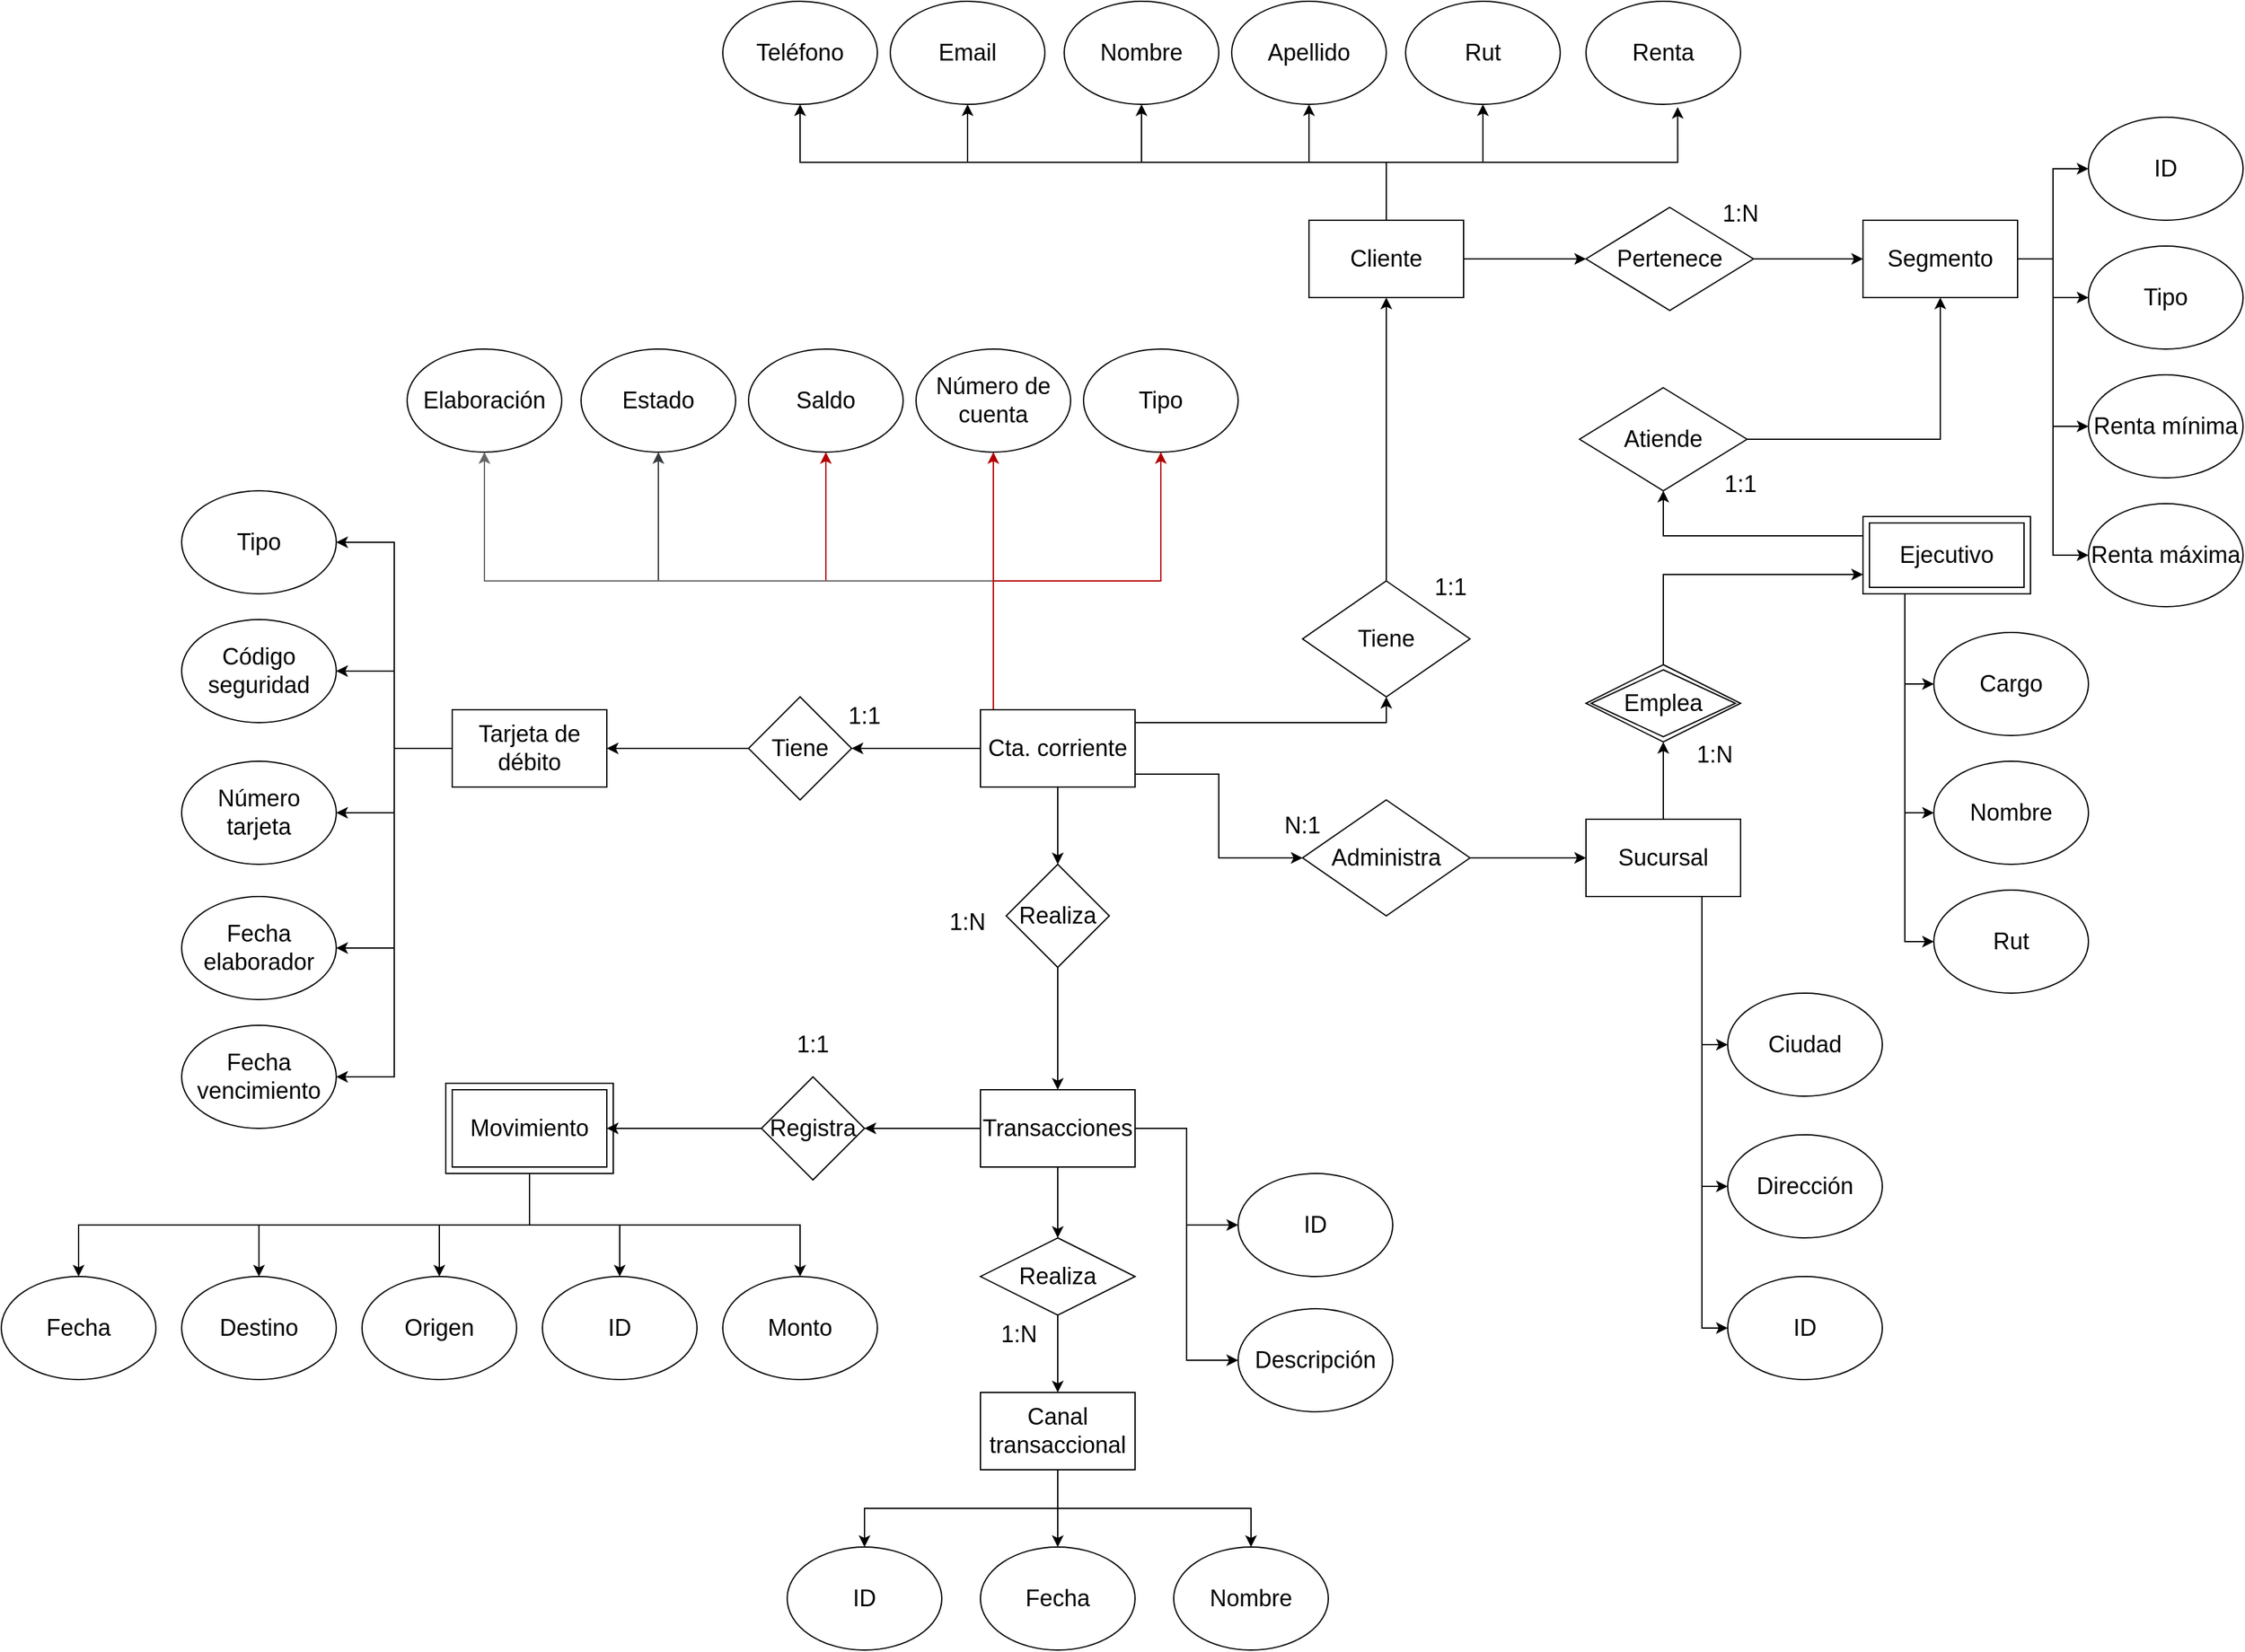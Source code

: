 <mxfile version="28.1.2">
  <diagram name="Página-1" id="98qfE3BdNuw4_5_PNHww">
    <mxGraphModel dx="1895" dy="1145" grid="1" gridSize="10" guides="1" tooltips="1" connect="1" arrows="1" fold="1" page="1" pageScale="1" pageWidth="6000" pageHeight="4000" math="0" shadow="0">
      <root>
        <mxCell id="0" />
        <mxCell id="1" parent="0" />
        <mxCell id="ijTgKgx0f9xJTF1soomq-8" style="edgeStyle=orthogonalEdgeStyle;rounded=0;orthogonalLoop=1;jettySize=auto;html=1;entryX=1;entryY=0.5;entryDx=0;entryDy=0;" parent="1" source="ijTgKgx0f9xJTF1soomq-2" target="ijTgKgx0f9xJTF1soomq-3" edge="1">
          <mxGeometry relative="1" as="geometry" />
        </mxCell>
        <mxCell id="ijTgKgx0f9xJTF1soomq-9" style="edgeStyle=orthogonalEdgeStyle;rounded=0;orthogonalLoop=1;jettySize=auto;html=1;exitX=0;exitY=0.5;exitDx=0;exitDy=0;entryX=1;entryY=0.5;entryDx=0;entryDy=0;" parent="1" source="ijTgKgx0f9xJTF1soomq-2" target="ijTgKgx0f9xJTF1soomq-4" edge="1">
          <mxGeometry relative="1" as="geometry" />
        </mxCell>
        <mxCell id="ijTgKgx0f9xJTF1soomq-21" style="edgeStyle=orthogonalEdgeStyle;rounded=0;orthogonalLoop=1;jettySize=auto;html=1;exitX=0;exitY=0.5;exitDx=0;exitDy=0;entryX=1;entryY=0.5;entryDx=0;entryDy=0;" parent="1" source="ijTgKgx0f9xJTF1soomq-2" target="ijTgKgx0f9xJTF1soomq-20" edge="1">
          <mxGeometry relative="1" as="geometry" />
        </mxCell>
        <mxCell id="nnRLOT55SKP4J13olnxR-5" style="edgeStyle=orthogonalEdgeStyle;rounded=0;orthogonalLoop=1;jettySize=auto;html=1;exitX=0;exitY=0.5;exitDx=0;exitDy=0;entryX=1;entryY=0.5;entryDx=0;entryDy=0;" edge="1" parent="1" source="ijTgKgx0f9xJTF1soomq-2" target="ijTgKgx0f9xJTF1soomq-16">
          <mxGeometry relative="1" as="geometry" />
        </mxCell>
        <mxCell id="nnRLOT55SKP4J13olnxR-6" style="edgeStyle=orthogonalEdgeStyle;rounded=0;orthogonalLoop=1;jettySize=auto;html=1;exitX=0;exitY=0.5;exitDx=0;exitDy=0;entryX=1;entryY=0.5;entryDx=0;entryDy=0;" edge="1" parent="1" source="ijTgKgx0f9xJTF1soomq-2" target="ijTgKgx0f9xJTF1soomq-17">
          <mxGeometry relative="1" as="geometry" />
        </mxCell>
        <mxCell id="ijTgKgx0f9xJTF1soomq-2" value="&lt;font style=&quot;font-size: 18px;&quot;&gt;Tarjeta de débito&lt;/font&gt;" style="rounded=0;whiteSpace=wrap;html=1;" parent="1" vertex="1">
          <mxGeometry x="2950" y="1860" width="120" height="60" as="geometry" />
        </mxCell>
        <mxCell id="ijTgKgx0f9xJTF1soomq-3" value="&lt;font style=&quot;font-size: 18px;&quot;&gt;Código seguridad&lt;/font&gt;" style="ellipse;whiteSpace=wrap;html=1;" parent="1" vertex="1">
          <mxGeometry x="2740" y="1790" width="120" height="80" as="geometry" />
        </mxCell>
        <mxCell id="ijTgKgx0f9xJTF1soomq-4" value="&lt;font style=&quot;font-size: 18px;&quot;&gt;Número tarjeta&lt;/font&gt;" style="ellipse;whiteSpace=wrap;html=1;" parent="1" vertex="1">
          <mxGeometry x="2740" y="1900" width="120" height="80" as="geometry" />
        </mxCell>
        <mxCell id="ijTgKgx0f9xJTF1soomq-16" value="&lt;font style=&quot;font-size: 18px;&quot;&gt;Fecha elaborador&lt;/font&gt;" style="ellipse;whiteSpace=wrap;html=1;" parent="1" vertex="1">
          <mxGeometry x="2740" y="2005" width="120" height="80" as="geometry" />
        </mxCell>
        <mxCell id="ijTgKgx0f9xJTF1soomq-17" value="&lt;font style=&quot;font-size: 18px;&quot;&gt;Fecha vencimiento&lt;/font&gt;" style="ellipse;whiteSpace=wrap;html=1;" parent="1" vertex="1">
          <mxGeometry x="2740" y="2105" width="120" height="80" as="geometry" />
        </mxCell>
        <mxCell id="ijTgKgx0f9xJTF1soomq-20" value="&lt;font style=&quot;font-size: 18px;&quot;&gt;Tipo&lt;/font&gt;" style="ellipse;whiteSpace=wrap;html=1;" parent="1" vertex="1">
          <mxGeometry x="2740" y="1690" width="120" height="80" as="geometry" />
        </mxCell>
        <mxCell id="ijTgKgx0f9xJTF1soomq-38" style="edgeStyle=orthogonalEdgeStyle;rounded=0;orthogonalLoop=1;jettySize=auto;html=1;exitX=0.5;exitY=1;exitDx=0;exitDy=0;entryX=0.5;entryY=0;entryDx=0;entryDy=0;" parent="1" source="ijTgKgx0f9xJTF1soomq-31" target="ijTgKgx0f9xJTF1soomq-34" edge="1">
          <mxGeometry relative="1" as="geometry" />
        </mxCell>
        <mxCell id="ijTgKgx0f9xJTF1soomq-39" style="edgeStyle=orthogonalEdgeStyle;rounded=0;orthogonalLoop=1;jettySize=auto;html=1;exitX=0.5;exitY=1;exitDx=0;exitDy=0;entryX=0.5;entryY=0;entryDx=0;entryDy=0;" parent="1" source="ijTgKgx0f9xJTF1soomq-31" target="ijTgKgx0f9xJTF1soomq-35" edge="1">
          <mxGeometry relative="1" as="geometry" />
        </mxCell>
        <mxCell id="ijTgKgx0f9xJTF1soomq-40" style="edgeStyle=orthogonalEdgeStyle;rounded=0;orthogonalLoop=1;jettySize=auto;html=1;exitX=0.5;exitY=1;exitDx=0;exitDy=0;entryX=0.5;entryY=0;entryDx=0;entryDy=0;" parent="1" source="ijTgKgx0f9xJTF1soomq-31" target="ijTgKgx0f9xJTF1soomq-36" edge="1">
          <mxGeometry relative="1" as="geometry" />
        </mxCell>
        <mxCell id="ijTgKgx0f9xJTF1soomq-41" style="edgeStyle=orthogonalEdgeStyle;rounded=0;orthogonalLoop=1;jettySize=auto;html=1;exitX=0.5;exitY=1;exitDx=0;exitDy=0;entryX=0.5;entryY=0;entryDx=0;entryDy=0;" parent="1" source="ijTgKgx0f9xJTF1soomq-31" target="ijTgKgx0f9xJTF1soomq-37" edge="1">
          <mxGeometry relative="1" as="geometry" />
        </mxCell>
        <mxCell id="nnRLOT55SKP4J13olnxR-16" style="edgeStyle=orthogonalEdgeStyle;rounded=0;orthogonalLoop=1;jettySize=auto;html=1;exitX=0.5;exitY=1;exitDx=0;exitDy=0;entryX=0.5;entryY=0;entryDx=0;entryDy=0;" edge="1" parent="1" source="ijTgKgx0f9xJTF1soomq-31" target="nnRLOT55SKP4J13olnxR-15">
          <mxGeometry relative="1" as="geometry" />
        </mxCell>
        <mxCell id="ijTgKgx0f9xJTF1soomq-31" value="" style="rounded=0;whiteSpace=wrap;html=1;" parent="1" vertex="1">
          <mxGeometry x="2945" y="2150" width="130" height="70" as="geometry" />
        </mxCell>
        <mxCell id="ijTgKgx0f9xJTF1soomq-33" value="&lt;font style=&quot;font-size: 18px;&quot;&gt;Movimiento&lt;/font&gt;" style="rounded=0;whiteSpace=wrap;html=1;" parent="1" vertex="1">
          <mxGeometry x="2950" y="2155" width="120" height="60" as="geometry" />
        </mxCell>
        <mxCell id="ijTgKgx0f9xJTF1soomq-34" value="&lt;font style=&quot;font-size: 18px;&quot;&gt;Destino&lt;/font&gt;" style="ellipse;whiteSpace=wrap;html=1;" parent="1" vertex="1">
          <mxGeometry x="2740" y="2300" width="120" height="80" as="geometry" />
        </mxCell>
        <mxCell id="ijTgKgx0f9xJTF1soomq-35" value="&lt;span style=&quot;font-size: 18px;&quot;&gt;Origen&lt;/span&gt;" style="ellipse;whiteSpace=wrap;html=1;" parent="1" vertex="1">
          <mxGeometry x="2880" y="2300" width="120" height="80" as="geometry" />
        </mxCell>
        <mxCell id="ijTgKgx0f9xJTF1soomq-36" value="&lt;font style=&quot;font-size: 18px;&quot;&gt;ID&lt;/font&gt;" style="ellipse;whiteSpace=wrap;html=1;" parent="1" vertex="1">
          <mxGeometry x="3020" y="2300" width="120" height="80" as="geometry" />
        </mxCell>
        <mxCell id="ijTgKgx0f9xJTF1soomq-37" value="&lt;font style=&quot;font-size: 18px;&quot;&gt;Monto&lt;/font&gt;" style="ellipse;whiteSpace=wrap;html=1;" parent="1" vertex="1">
          <mxGeometry x="3160" y="2300" width="120" height="80" as="geometry" />
        </mxCell>
        <mxCell id="ijTgKgx0f9xJTF1soomq-44" style="edgeStyle=orthogonalEdgeStyle;rounded=0;orthogonalLoop=1;jettySize=auto;html=1;exitX=0;exitY=0.5;exitDx=0;exitDy=0;entryX=1;entryY=0.5;entryDx=0;entryDy=0;" parent="1" source="ijTgKgx0f9xJTF1soomq-42" target="ijTgKgx0f9xJTF1soomq-43" edge="1">
          <mxGeometry relative="1" as="geometry" />
        </mxCell>
        <mxCell id="ijTgKgx0f9xJTF1soomq-118" style="edgeStyle=orthogonalEdgeStyle;rounded=0;orthogonalLoop=1;jettySize=auto;html=1;exitX=0.5;exitY=0;exitDx=0;exitDy=0;entryX=0.5;entryY=1;entryDx=0;entryDy=0;fillColor=#e51400;strokeColor=light-dark(#B20000,#FFFFFF);" parent="1" source="ijTgKgx0f9xJTF1soomq-42" target="ijTgKgx0f9xJTF1soomq-113" edge="1">
          <mxGeometry relative="1" as="geometry">
            <Array as="points">
              <mxPoint x="3370" y="1860" />
            </Array>
          </mxGeometry>
        </mxCell>
        <mxCell id="ijTgKgx0f9xJTF1soomq-119" style="edgeStyle=orthogonalEdgeStyle;rounded=0;orthogonalLoop=1;jettySize=auto;html=1;exitX=0.5;exitY=0;exitDx=0;exitDy=0;entryX=0.5;entryY=1;entryDx=0;entryDy=0;fillColor=#e51400;strokeColor=light-dark(#B20000,#FFFFFF);" parent="1" source="ijTgKgx0f9xJTF1soomq-42" target="ijTgKgx0f9xJTF1soomq-114" edge="1">
          <mxGeometry relative="1" as="geometry">
            <Array as="points">
              <mxPoint x="3370" y="1860" />
              <mxPoint x="3370" y="1760" />
              <mxPoint x="3240" y="1760" />
            </Array>
          </mxGeometry>
        </mxCell>
        <mxCell id="ijTgKgx0f9xJTF1soomq-120" style="edgeStyle=orthogonalEdgeStyle;rounded=0;orthogonalLoop=1;jettySize=auto;html=1;exitX=0.5;exitY=0;exitDx=0;exitDy=0;entryX=0.5;entryY=1;entryDx=0;entryDy=0;fillColor=#eeeeee;strokeColor=light-dark(#36393D,#FFFFFF);" parent="1" source="ijTgKgx0f9xJTF1soomq-42" target="ijTgKgx0f9xJTF1soomq-115" edge="1">
          <mxGeometry relative="1" as="geometry">
            <Array as="points">
              <mxPoint x="3370" y="1860" />
              <mxPoint x="3370" y="1760" />
              <mxPoint x="3110" y="1760" />
            </Array>
          </mxGeometry>
        </mxCell>
        <mxCell id="ijTgKgx0f9xJTF1soomq-121" style="edgeStyle=orthogonalEdgeStyle;rounded=0;orthogonalLoop=1;jettySize=auto;html=1;exitX=0.5;exitY=0;exitDx=0;exitDy=0;entryX=0.5;entryY=1;entryDx=0;entryDy=0;fillColor=#f5f5f5;strokeColor=light-dark(#666666,#FFFFFF);" parent="1" source="ijTgKgx0f9xJTF1soomq-42" target="ijTgKgx0f9xJTF1soomq-116" edge="1">
          <mxGeometry relative="1" as="geometry">
            <Array as="points">
              <mxPoint x="3370" y="1860" />
              <mxPoint x="3370" y="1760" />
              <mxPoint x="2975" y="1760" />
            </Array>
          </mxGeometry>
        </mxCell>
        <mxCell id="ijTgKgx0f9xJTF1soomq-122" style="edgeStyle=orthogonalEdgeStyle;rounded=0;orthogonalLoop=1;jettySize=auto;html=1;exitX=0.5;exitY=0;exitDx=0;exitDy=0;entryX=0.5;entryY=1;entryDx=0;entryDy=0;fillColor=#e51400;strokeColor=light-dark(#B20000,#FFFFFF);" parent="1" source="ijTgKgx0f9xJTF1soomq-42" target="ijTgKgx0f9xJTF1soomq-112" edge="1">
          <mxGeometry relative="1" as="geometry">
            <Array as="points">
              <mxPoint x="3370" y="1860" />
              <mxPoint x="3370" y="1760" />
              <mxPoint x="3500" y="1760" />
            </Array>
          </mxGeometry>
        </mxCell>
        <mxCell id="ijTgKgx0f9xJTF1soomq-127" style="edgeStyle=orthogonalEdgeStyle;rounded=0;orthogonalLoop=1;jettySize=auto;html=1;exitX=1;exitY=0.5;exitDx=0;exitDy=0;entryX=0;entryY=0.5;entryDx=0;entryDy=0;" parent="1" source="ijTgKgx0f9xJTF1soomq-42" target="ijTgKgx0f9xJTF1soomq-124" edge="1">
          <mxGeometry relative="1" as="geometry">
            <Array as="points">
              <mxPoint x="3480" y="1910" />
              <mxPoint x="3545" y="1910" />
              <mxPoint x="3545" y="1975" />
            </Array>
          </mxGeometry>
        </mxCell>
        <mxCell id="ijTgKgx0f9xJTF1soomq-142" style="edgeStyle=orthogonalEdgeStyle;rounded=0;orthogonalLoop=1;jettySize=auto;html=1;exitX=1;exitY=0;exitDx=0;exitDy=0;entryX=0.5;entryY=1;entryDx=0;entryDy=0;" parent="1" source="ijTgKgx0f9xJTF1soomq-42" target="ijTgKgx0f9xJTF1soomq-138" edge="1">
          <mxGeometry relative="1" as="geometry">
            <Array as="points">
              <mxPoint x="3480" y="1870" />
              <mxPoint x="3675" y="1870" />
            </Array>
          </mxGeometry>
        </mxCell>
        <mxCell id="ijTgKgx0f9xJTF1soomq-42" value="&lt;font style=&quot;font-size: 18px;&quot;&gt;Cta. corriente&lt;/font&gt;" style="rounded=0;whiteSpace=wrap;html=1;" parent="1" vertex="1">
          <mxGeometry x="3360" y="1860" width="120" height="60" as="geometry" />
        </mxCell>
        <mxCell id="ijTgKgx0f9xJTF1soomq-45" style="edgeStyle=orthogonalEdgeStyle;rounded=0;orthogonalLoop=1;jettySize=auto;html=1;exitX=0;exitY=0.5;exitDx=0;exitDy=0;entryX=1;entryY=0.5;entryDx=0;entryDy=0;" parent="1" source="ijTgKgx0f9xJTF1soomq-43" target="ijTgKgx0f9xJTF1soomq-2" edge="1">
          <mxGeometry relative="1" as="geometry" />
        </mxCell>
        <mxCell id="ijTgKgx0f9xJTF1soomq-43" value="&lt;font style=&quot;font-size: 18px;&quot;&gt;Tiene&lt;/font&gt;" style="rhombus;whiteSpace=wrap;html=1;" parent="1" vertex="1">
          <mxGeometry x="3180" y="1850" width="80" height="80" as="geometry" />
        </mxCell>
        <mxCell id="ijTgKgx0f9xJTF1soomq-85" style="edgeStyle=orthogonalEdgeStyle;rounded=0;orthogonalLoop=1;jettySize=auto;html=1;exitX=1;exitY=0.5;exitDx=0;exitDy=0;entryX=0;entryY=0.5;entryDx=0;entryDy=0;" parent="1" source="ijTgKgx0f9xJTF1soomq-52" target="ijTgKgx0f9xJTF1soomq-83" edge="1">
          <mxGeometry relative="1" as="geometry" />
        </mxCell>
        <mxCell id="ijTgKgx0f9xJTF1soomq-86" style="edgeStyle=orthogonalEdgeStyle;rounded=0;orthogonalLoop=1;jettySize=auto;html=1;exitX=1;exitY=0.5;exitDx=0;exitDy=0;entryX=0;entryY=0.5;entryDx=0;entryDy=0;" parent="1" source="ijTgKgx0f9xJTF1soomq-52" target="ijTgKgx0f9xJTF1soomq-84" edge="1">
          <mxGeometry relative="1" as="geometry" />
        </mxCell>
        <mxCell id="ijTgKgx0f9xJTF1soomq-104" style="edgeStyle=orthogonalEdgeStyle;rounded=0;orthogonalLoop=1;jettySize=auto;html=1;exitX=0.5;exitY=1;exitDx=0;exitDy=0;entryX=0.5;entryY=0;entryDx=0;entryDy=0;" parent="1" source="ijTgKgx0f9xJTF1soomq-52" target="ijTgKgx0f9xJTF1soomq-98" edge="1">
          <mxGeometry relative="1" as="geometry" />
        </mxCell>
        <mxCell id="nnRLOT55SKP4J13olnxR-8" style="edgeStyle=orthogonalEdgeStyle;rounded=0;orthogonalLoop=1;jettySize=auto;html=1;exitX=0;exitY=0.5;exitDx=0;exitDy=0;entryX=1;entryY=0.5;entryDx=0;entryDy=0;" edge="1" parent="1" source="ijTgKgx0f9xJTF1soomq-52" target="nnRLOT55SKP4J13olnxR-7">
          <mxGeometry relative="1" as="geometry" />
        </mxCell>
        <mxCell id="ijTgKgx0f9xJTF1soomq-52" value="&lt;font style=&quot;font-size: 18px;&quot;&gt;Transacciones&lt;/font&gt;" style="rounded=0;whiteSpace=wrap;html=1;" parent="1" vertex="1">
          <mxGeometry x="3360" y="2155" width="120" height="60" as="geometry" />
        </mxCell>
        <mxCell id="ijTgKgx0f9xJTF1soomq-83" value="&lt;font style=&quot;font-size: 18px;&quot;&gt;ID&lt;/font&gt;" style="ellipse;whiteSpace=wrap;html=1;" parent="1" vertex="1">
          <mxGeometry x="3560" y="2220" width="120" height="80" as="geometry" />
        </mxCell>
        <mxCell id="ijTgKgx0f9xJTF1soomq-84" value="&lt;font style=&quot;font-size: 18px;&quot;&gt;Descripción&lt;/font&gt;" style="ellipse;whiteSpace=wrap;html=1;" parent="1" vertex="1">
          <mxGeometry x="3560" y="2325" width="120" height="80" as="geometry" />
        </mxCell>
        <mxCell id="ijTgKgx0f9xJTF1soomq-105" style="edgeStyle=orthogonalEdgeStyle;rounded=0;orthogonalLoop=1;jettySize=auto;html=1;exitX=0.5;exitY=1;exitDx=0;exitDy=0;entryX=0.5;entryY=0;entryDx=0;entryDy=0;" parent="1" source="ijTgKgx0f9xJTF1soomq-98" target="ijTgKgx0f9xJTF1soomq-103" edge="1">
          <mxGeometry relative="1" as="geometry" />
        </mxCell>
        <mxCell id="ijTgKgx0f9xJTF1soomq-98" value="&lt;font style=&quot;font-size: 18px;&quot;&gt;Realiza&lt;/font&gt;" style="shape=rhombus;perimeter=rhombusPerimeter;whiteSpace=wrap;html=1;align=center;" parent="1" vertex="1">
          <mxGeometry x="3360" y="2270" width="120" height="60" as="geometry" />
        </mxCell>
        <mxCell id="ijTgKgx0f9xJTF1soomq-109" style="edgeStyle=orthogonalEdgeStyle;rounded=0;orthogonalLoop=1;jettySize=auto;html=1;exitX=0.5;exitY=1;exitDx=0;exitDy=0;entryX=0.5;entryY=0;entryDx=0;entryDy=0;" parent="1" source="ijTgKgx0f9xJTF1soomq-103" target="ijTgKgx0f9xJTF1soomq-106" edge="1">
          <mxGeometry relative="1" as="geometry" />
        </mxCell>
        <mxCell id="ijTgKgx0f9xJTF1soomq-110" style="edgeStyle=orthogonalEdgeStyle;rounded=0;orthogonalLoop=1;jettySize=auto;html=1;exitX=0.5;exitY=1;exitDx=0;exitDy=0;entryX=0.5;entryY=0;entryDx=0;entryDy=0;" parent="1" source="ijTgKgx0f9xJTF1soomq-103" target="ijTgKgx0f9xJTF1soomq-107" edge="1">
          <mxGeometry relative="1" as="geometry" />
        </mxCell>
        <mxCell id="ijTgKgx0f9xJTF1soomq-111" style="edgeStyle=orthogonalEdgeStyle;rounded=0;orthogonalLoop=1;jettySize=auto;html=1;exitX=0.5;exitY=1;exitDx=0;exitDy=0;entryX=0.5;entryY=0;entryDx=0;entryDy=0;" parent="1" source="ijTgKgx0f9xJTF1soomq-103" target="ijTgKgx0f9xJTF1soomq-108" edge="1">
          <mxGeometry relative="1" as="geometry" />
        </mxCell>
        <mxCell id="ijTgKgx0f9xJTF1soomq-103" value="&lt;font style=&quot;font-size: 18px;&quot;&gt;Canal transaccional&lt;/font&gt;" style="rounded=0;whiteSpace=wrap;html=1;" parent="1" vertex="1">
          <mxGeometry x="3360" y="2390" width="120" height="60" as="geometry" />
        </mxCell>
        <mxCell id="ijTgKgx0f9xJTF1soomq-106" value="&lt;font style=&quot;font-size: 18px;&quot;&gt;ID&lt;/font&gt;" style="ellipse;whiteSpace=wrap;html=1;" parent="1" vertex="1">
          <mxGeometry x="3210" y="2510" width="120" height="80" as="geometry" />
        </mxCell>
        <mxCell id="ijTgKgx0f9xJTF1soomq-107" value="&lt;font style=&quot;font-size: 18px;&quot;&gt;Fecha&lt;/font&gt;" style="ellipse;whiteSpace=wrap;html=1;" parent="1" vertex="1">
          <mxGeometry x="3360" y="2510" width="120" height="80" as="geometry" />
        </mxCell>
        <mxCell id="ijTgKgx0f9xJTF1soomq-108" value="&lt;font style=&quot;font-size: 18px;&quot;&gt;Nombre&lt;/font&gt;" style="ellipse;whiteSpace=wrap;html=1;" parent="1" vertex="1">
          <mxGeometry x="3510" y="2510" width="120" height="80" as="geometry" />
        </mxCell>
        <mxCell id="ijTgKgx0f9xJTF1soomq-112" value="&lt;font style=&quot;font-size: 18px;&quot;&gt;Tipo&lt;/font&gt;" style="ellipse;whiteSpace=wrap;html=1;" parent="1" vertex="1">
          <mxGeometry x="3440" y="1580" width="120" height="80" as="geometry" />
        </mxCell>
        <mxCell id="ijTgKgx0f9xJTF1soomq-113" value="&lt;font style=&quot;font-size: 18px;&quot;&gt;Número de cuenta&lt;/font&gt;" style="ellipse;whiteSpace=wrap;html=1;" parent="1" vertex="1">
          <mxGeometry x="3310" y="1580" width="120" height="80" as="geometry" />
        </mxCell>
        <mxCell id="ijTgKgx0f9xJTF1soomq-114" value="&lt;font style=&quot;font-size: 18px;&quot;&gt;Saldo&lt;/font&gt;" style="ellipse;whiteSpace=wrap;html=1;" parent="1" vertex="1">
          <mxGeometry x="3180" y="1580" width="120" height="80" as="geometry" />
        </mxCell>
        <mxCell id="ijTgKgx0f9xJTF1soomq-115" value="&lt;font style=&quot;font-size: 18px;&quot;&gt;Estado&lt;/font&gt;" style="ellipse;whiteSpace=wrap;html=1;" parent="1" vertex="1">
          <mxGeometry x="3050" y="1580" width="120" height="80" as="geometry" />
        </mxCell>
        <mxCell id="ijTgKgx0f9xJTF1soomq-116" value="&lt;font style=&quot;font-size: 18px;&quot;&gt;Elaboración&lt;/font&gt;" style="ellipse;whiteSpace=wrap;html=1;" parent="1" vertex="1">
          <mxGeometry x="2915" y="1580" width="120" height="80" as="geometry" />
        </mxCell>
        <mxCell id="ijTgKgx0f9xJTF1soomq-128" style="edgeStyle=orthogonalEdgeStyle;rounded=0;orthogonalLoop=1;jettySize=auto;html=1;exitX=1;exitY=0.5;exitDx=0;exitDy=0;entryX=0;entryY=0.5;entryDx=0;entryDy=0;" parent="1" source="ijTgKgx0f9xJTF1soomq-124" target="ijTgKgx0f9xJTF1soomq-126" edge="1">
          <mxGeometry relative="1" as="geometry" />
        </mxCell>
        <mxCell id="ijTgKgx0f9xJTF1soomq-124" value="&lt;font style=&quot;font-size: 18px;&quot;&gt;Administra&lt;/font&gt;" style="shape=rhombus;perimeter=rhombusPerimeter;whiteSpace=wrap;html=1;align=center;" parent="1" vertex="1">
          <mxGeometry x="3610" y="1930" width="130" height="90" as="geometry" />
        </mxCell>
        <mxCell id="ijTgKgx0f9xJTF1soomq-148" style="edgeStyle=orthogonalEdgeStyle;rounded=0;orthogonalLoop=1;jettySize=auto;html=1;exitX=0.5;exitY=0;exitDx=0;exitDy=0;entryX=0.5;entryY=1;entryDx=0;entryDy=0;" parent="1" source="ijTgKgx0f9xJTF1soomq-126" target="ijTgKgx0f9xJTF1soomq-147" edge="1">
          <mxGeometry relative="1" as="geometry" />
        </mxCell>
        <mxCell id="ijTgKgx0f9xJTF1soomq-166" style="edgeStyle=orthogonalEdgeStyle;rounded=0;orthogonalLoop=1;jettySize=auto;html=1;exitX=0.75;exitY=1;exitDx=0;exitDy=0;entryX=0;entryY=0.5;entryDx=0;entryDy=0;" parent="1" source="ijTgKgx0f9xJTF1soomq-126" target="ijTgKgx0f9xJTF1soomq-134" edge="1">
          <mxGeometry relative="1" as="geometry">
            <Array as="points">
              <mxPoint x="3920" y="2120" />
            </Array>
          </mxGeometry>
        </mxCell>
        <mxCell id="ijTgKgx0f9xJTF1soomq-167" style="edgeStyle=orthogonalEdgeStyle;rounded=0;orthogonalLoop=1;jettySize=auto;html=1;exitX=0.75;exitY=1;exitDx=0;exitDy=0;entryX=0;entryY=0.5;entryDx=0;entryDy=0;" parent="1" source="ijTgKgx0f9xJTF1soomq-126" target="ijTgKgx0f9xJTF1soomq-133" edge="1">
          <mxGeometry relative="1" as="geometry" />
        </mxCell>
        <mxCell id="ijTgKgx0f9xJTF1soomq-168" style="edgeStyle=orthogonalEdgeStyle;rounded=0;orthogonalLoop=1;jettySize=auto;html=1;exitX=0.75;exitY=1;exitDx=0;exitDy=0;entryX=0;entryY=0.5;entryDx=0;entryDy=0;" parent="1" source="ijTgKgx0f9xJTF1soomq-126" target="ijTgKgx0f9xJTF1soomq-132" edge="1">
          <mxGeometry relative="1" as="geometry" />
        </mxCell>
        <mxCell id="ijTgKgx0f9xJTF1soomq-126" value="&lt;font style=&quot;font-size: 18px;&quot;&gt;Sucursal&lt;/font&gt;" style="rounded=0;whiteSpace=wrap;html=1;" parent="1" vertex="1">
          <mxGeometry x="3830" y="1945" width="120" height="60" as="geometry" />
        </mxCell>
        <mxCell id="ijTgKgx0f9xJTF1soomq-132" value="&lt;font style=&quot;font-size: 18px;&quot;&gt;ID&lt;/font&gt;" style="ellipse;whiteSpace=wrap;html=1;" parent="1" vertex="1">
          <mxGeometry x="3940" y="2300" width="120" height="80" as="geometry" />
        </mxCell>
        <mxCell id="ijTgKgx0f9xJTF1soomq-133" value="&lt;font style=&quot;font-size: 18px;&quot;&gt;Dirección&lt;/font&gt;" style="ellipse;whiteSpace=wrap;html=1;" parent="1" vertex="1">
          <mxGeometry x="3940" y="2190" width="120" height="80" as="geometry" />
        </mxCell>
        <mxCell id="ijTgKgx0f9xJTF1soomq-134" value="&lt;font style=&quot;font-size: 18px;&quot;&gt;Ciudad&lt;/font&gt;" style="ellipse;whiteSpace=wrap;html=1;" parent="1" vertex="1">
          <mxGeometry x="3940" y="2080" width="120" height="80" as="geometry" />
        </mxCell>
        <mxCell id="ijTgKgx0f9xJTF1soomq-144" style="edgeStyle=orthogonalEdgeStyle;rounded=0;orthogonalLoop=1;jettySize=auto;html=1;exitX=0.5;exitY=0;exitDx=0;exitDy=0;entryX=0.5;entryY=1;entryDx=0;entryDy=0;" parent="1" source="ijTgKgx0f9xJTF1soomq-138" target="ijTgKgx0f9xJTF1soomq-143" edge="1">
          <mxGeometry relative="1" as="geometry" />
        </mxCell>
        <mxCell id="ijTgKgx0f9xJTF1soomq-138" value="&lt;font style=&quot;font-size: 18px;&quot;&gt;Tiene&lt;/font&gt;" style="shape=rhombus;perimeter=rhombusPerimeter;whiteSpace=wrap;html=1;align=center;" parent="1" vertex="1">
          <mxGeometry x="3610" y="1760" width="130" height="90" as="geometry" />
        </mxCell>
        <mxCell id="ijTgKgx0f9xJTF1soomq-164" style="edgeStyle=orthogonalEdgeStyle;rounded=0;orthogonalLoop=1;jettySize=auto;html=1;exitX=1;exitY=0.5;exitDx=0;exitDy=0;entryX=0;entryY=0.5;entryDx=0;entryDy=0;" parent="1" source="ijTgKgx0f9xJTF1soomq-143" target="ijTgKgx0f9xJTF1soomq-163" edge="1">
          <mxGeometry relative="1" as="geometry" />
        </mxCell>
        <mxCell id="ijTgKgx0f9xJTF1soomq-184" style="edgeStyle=orthogonalEdgeStyle;rounded=0;orthogonalLoop=1;jettySize=auto;html=1;exitX=0.5;exitY=0;exitDx=0;exitDy=0;entryX=0.5;entryY=1;entryDx=0;entryDy=0;" parent="1" source="ijTgKgx0f9xJTF1soomq-143" target="ijTgKgx0f9xJTF1soomq-181" edge="1">
          <mxGeometry relative="1" as="geometry" />
        </mxCell>
        <mxCell id="nnRLOT55SKP4J13olnxR-1" style="edgeStyle=orthogonalEdgeStyle;rounded=0;orthogonalLoop=1;jettySize=auto;html=1;exitX=0.5;exitY=0;exitDx=0;exitDy=0;entryX=0.5;entryY=1;entryDx=0;entryDy=0;" edge="1" parent="1" source="ijTgKgx0f9xJTF1soomq-143" target="ijTgKgx0f9xJTF1soomq-187">
          <mxGeometry relative="1" as="geometry" />
        </mxCell>
        <mxCell id="nnRLOT55SKP4J13olnxR-2" style="edgeStyle=orthogonalEdgeStyle;rounded=0;orthogonalLoop=1;jettySize=auto;html=1;exitX=0.5;exitY=0;exitDx=0;exitDy=0;entryX=0.5;entryY=1;entryDx=0;entryDy=0;" edge="1" parent="1" source="ijTgKgx0f9xJTF1soomq-143" target="ijTgKgx0f9xJTF1soomq-186">
          <mxGeometry relative="1" as="geometry" />
        </mxCell>
        <mxCell id="nnRLOT55SKP4J13olnxR-3" style="edgeStyle=orthogonalEdgeStyle;rounded=0;orthogonalLoop=1;jettySize=auto;html=1;exitX=0.5;exitY=0;exitDx=0;exitDy=0;entryX=0.5;entryY=1;entryDx=0;entryDy=0;" edge="1" parent="1" source="ijTgKgx0f9xJTF1soomq-143" target="ijTgKgx0f9xJTF1soomq-193">
          <mxGeometry relative="1" as="geometry" />
        </mxCell>
        <mxCell id="nnRLOT55SKP4J13olnxR-4" style="edgeStyle=orthogonalEdgeStyle;rounded=0;orthogonalLoop=1;jettySize=auto;html=1;exitX=0.5;exitY=0;exitDx=0;exitDy=0;entryX=0.5;entryY=0;entryDx=0;entryDy=0;" edge="1" parent="1" source="ijTgKgx0f9xJTF1soomq-143" target="ijTgKgx0f9xJTF1soomq-194">
          <mxGeometry relative="1" as="geometry" />
        </mxCell>
        <mxCell id="ijTgKgx0f9xJTF1soomq-143" value="&lt;font style=&quot;font-size: 18px;&quot;&gt;Cliente&lt;/font&gt;" style="rounded=0;whiteSpace=wrap;html=1;" parent="1" vertex="1">
          <mxGeometry x="3615" y="1480" width="120" height="60" as="geometry" />
        </mxCell>
        <mxCell id="ijTgKgx0f9xJTF1soomq-160" style="edgeStyle=orthogonalEdgeStyle;rounded=0;orthogonalLoop=1;jettySize=auto;html=1;exitX=0.5;exitY=0;exitDx=0;exitDy=0;entryX=0;entryY=0.75;entryDx=0;entryDy=0;" parent="1" source="ijTgKgx0f9xJTF1soomq-147" target="ijTgKgx0f9xJTF1soomq-150" edge="1">
          <mxGeometry relative="1" as="geometry" />
        </mxCell>
        <mxCell id="ijTgKgx0f9xJTF1soomq-147" value="&lt;font style=&quot;font-size: 18px;&quot;&gt;Emplea&lt;/font&gt;" style="shape=rhombus;double=1;perimeter=rhombusPerimeter;whiteSpace=wrap;html=1;align=center;" parent="1" vertex="1">
          <mxGeometry x="3830" y="1825" width="120" height="60" as="geometry" />
        </mxCell>
        <mxCell id="ijTgKgx0f9xJTF1soomq-159" style="edgeStyle=orthogonalEdgeStyle;rounded=0;orthogonalLoop=1;jettySize=auto;html=1;exitX=0;exitY=0.25;exitDx=0;exitDy=0;entryX=0.5;entryY=1;entryDx=0;entryDy=0;" parent="1" source="ijTgKgx0f9xJTF1soomq-150" target="ijTgKgx0f9xJTF1soomq-158" edge="1">
          <mxGeometry relative="1" as="geometry" />
        </mxCell>
        <mxCell id="ijTgKgx0f9xJTF1soomq-169" style="edgeStyle=orthogonalEdgeStyle;rounded=0;orthogonalLoop=1;jettySize=auto;html=1;exitX=0.25;exitY=1;exitDx=0;exitDy=0;entryX=0;entryY=0.5;entryDx=0;entryDy=0;" parent="1" source="ijTgKgx0f9xJTF1soomq-150" target="ijTgKgx0f9xJTF1soomq-152" edge="1">
          <mxGeometry relative="1" as="geometry" />
        </mxCell>
        <mxCell id="ijTgKgx0f9xJTF1soomq-170" style="edgeStyle=orthogonalEdgeStyle;rounded=0;orthogonalLoop=1;jettySize=auto;html=1;exitX=0.25;exitY=1;exitDx=0;exitDy=0;entryX=0;entryY=0.5;entryDx=0;entryDy=0;" parent="1" source="ijTgKgx0f9xJTF1soomq-150" target="ijTgKgx0f9xJTF1soomq-154" edge="1">
          <mxGeometry relative="1" as="geometry" />
        </mxCell>
        <mxCell id="ijTgKgx0f9xJTF1soomq-171" style="edgeStyle=orthogonalEdgeStyle;rounded=0;orthogonalLoop=1;jettySize=auto;html=1;exitX=0.25;exitY=1;exitDx=0;exitDy=0;entryX=0;entryY=0.5;entryDx=0;entryDy=0;" parent="1" source="ijTgKgx0f9xJTF1soomq-150" target="ijTgKgx0f9xJTF1soomq-153" edge="1">
          <mxGeometry relative="1" as="geometry" />
        </mxCell>
        <mxCell id="ijTgKgx0f9xJTF1soomq-150" value="&lt;font style=&quot;font-size: 18px;&quot;&gt;Ejecutivo&lt;/font&gt;" style="shape=ext;margin=3;double=1;whiteSpace=wrap;html=1;align=center;" parent="1" vertex="1">
          <mxGeometry x="4045" y="1710" width="130" height="60" as="geometry" />
        </mxCell>
        <mxCell id="ijTgKgx0f9xJTF1soomq-152" value="&lt;font style=&quot;font-size: 18px;&quot;&gt;Cargo&lt;/font&gt;" style="ellipse;whiteSpace=wrap;html=1;" parent="1" vertex="1">
          <mxGeometry x="4100" y="1800" width="120" height="80" as="geometry" />
        </mxCell>
        <mxCell id="ijTgKgx0f9xJTF1soomq-153" value="&lt;font style=&quot;font-size: 18px;&quot;&gt;Rut&lt;/font&gt;" style="ellipse;whiteSpace=wrap;html=1;" parent="1" vertex="1">
          <mxGeometry x="4100" y="2000" width="120" height="80" as="geometry" />
        </mxCell>
        <mxCell id="ijTgKgx0f9xJTF1soomq-154" value="&lt;font style=&quot;font-size: 18px;&quot;&gt;Nombre&lt;/font&gt;" style="ellipse;whiteSpace=wrap;html=1;" parent="1" vertex="1">
          <mxGeometry x="4100" y="1900" width="120" height="80" as="geometry" />
        </mxCell>
        <mxCell id="ijTgKgx0f9xJTF1soomq-162" style="edgeStyle=orthogonalEdgeStyle;rounded=0;orthogonalLoop=1;jettySize=auto;html=1;exitX=1;exitY=0.5;exitDx=0;exitDy=0;entryX=0.5;entryY=1;entryDx=0;entryDy=0;" parent="1" source="ijTgKgx0f9xJTF1soomq-158" target="ijTgKgx0f9xJTF1soomq-161" edge="1">
          <mxGeometry relative="1" as="geometry" />
        </mxCell>
        <mxCell id="ijTgKgx0f9xJTF1soomq-158" value="&lt;font style=&quot;font-size: 18px;&quot;&gt;Atiende&lt;/font&gt;" style="shape=rhombus;perimeter=rhombusPerimeter;whiteSpace=wrap;html=1;align=center;" parent="1" vertex="1">
          <mxGeometry x="3825" y="1610" width="130" height="80" as="geometry" />
        </mxCell>
        <mxCell id="ijTgKgx0f9xJTF1soomq-176" style="edgeStyle=orthogonalEdgeStyle;rounded=0;orthogonalLoop=1;jettySize=auto;html=1;exitX=1;exitY=0.5;exitDx=0;exitDy=0;entryX=0;entryY=0.5;entryDx=0;entryDy=0;" parent="1" source="ijTgKgx0f9xJTF1soomq-161" target="ijTgKgx0f9xJTF1soomq-175" edge="1">
          <mxGeometry relative="1" as="geometry" />
        </mxCell>
        <mxCell id="ijTgKgx0f9xJTF1soomq-177" style="edgeStyle=orthogonalEdgeStyle;rounded=0;orthogonalLoop=1;jettySize=auto;html=1;exitX=1;exitY=0.5;exitDx=0;exitDy=0;entryX=0;entryY=0.5;entryDx=0;entryDy=0;" parent="1" source="ijTgKgx0f9xJTF1soomq-161" target="ijTgKgx0f9xJTF1soomq-174" edge="1">
          <mxGeometry relative="1" as="geometry" />
        </mxCell>
        <mxCell id="ijTgKgx0f9xJTF1soomq-178" style="edgeStyle=orthogonalEdgeStyle;rounded=0;orthogonalLoop=1;jettySize=auto;html=1;exitX=1;exitY=0.5;exitDx=0;exitDy=0;entryX=0;entryY=0.5;entryDx=0;entryDy=0;" parent="1" source="ijTgKgx0f9xJTF1soomq-161" target="ijTgKgx0f9xJTF1soomq-173" edge="1">
          <mxGeometry relative="1" as="geometry" />
        </mxCell>
        <mxCell id="ijTgKgx0f9xJTF1soomq-179" style="edgeStyle=orthogonalEdgeStyle;rounded=0;orthogonalLoop=1;jettySize=auto;html=1;exitX=1;exitY=0.5;exitDx=0;exitDy=0;entryX=0;entryY=0.5;entryDx=0;entryDy=0;" parent="1" source="ijTgKgx0f9xJTF1soomq-161" target="ijTgKgx0f9xJTF1soomq-172" edge="1">
          <mxGeometry relative="1" as="geometry" />
        </mxCell>
        <mxCell id="ijTgKgx0f9xJTF1soomq-161" value="&lt;font style=&quot;font-size: 18px;&quot;&gt;Segmento&lt;/font&gt;" style="rounded=0;whiteSpace=wrap;html=1;" parent="1" vertex="1">
          <mxGeometry x="4045" y="1480" width="120" height="60" as="geometry" />
        </mxCell>
        <mxCell id="ijTgKgx0f9xJTF1soomq-165" style="edgeStyle=orthogonalEdgeStyle;rounded=0;orthogonalLoop=1;jettySize=auto;html=1;exitX=1;exitY=0.5;exitDx=0;exitDy=0;entryX=0;entryY=0.5;entryDx=0;entryDy=0;" parent="1" source="ijTgKgx0f9xJTF1soomq-163" target="ijTgKgx0f9xJTF1soomq-161" edge="1">
          <mxGeometry relative="1" as="geometry" />
        </mxCell>
        <mxCell id="ijTgKgx0f9xJTF1soomq-163" value="&lt;font style=&quot;font-size: 18px;&quot;&gt;Pertenece&lt;/font&gt;" style="shape=rhombus;perimeter=rhombusPerimeter;whiteSpace=wrap;html=1;align=center;" parent="1" vertex="1">
          <mxGeometry x="3830" y="1470" width="130" height="80" as="geometry" />
        </mxCell>
        <mxCell id="ijTgKgx0f9xJTF1soomq-172" value="&lt;font style=&quot;font-size: 18px;&quot;&gt;Renta máxima&lt;/font&gt;" style="ellipse;whiteSpace=wrap;html=1;" parent="1" vertex="1">
          <mxGeometry x="4220" y="1700" width="120" height="80" as="geometry" />
        </mxCell>
        <mxCell id="ijTgKgx0f9xJTF1soomq-173" value="&lt;font style=&quot;font-size: 18px;&quot;&gt;Renta mínima&lt;/font&gt;" style="ellipse;whiteSpace=wrap;html=1;" parent="1" vertex="1">
          <mxGeometry x="4220" y="1600" width="120" height="80" as="geometry" />
        </mxCell>
        <mxCell id="ijTgKgx0f9xJTF1soomq-174" value="&lt;font style=&quot;font-size: 18px;&quot;&gt;Tipo&lt;/font&gt;" style="ellipse;whiteSpace=wrap;html=1;" parent="1" vertex="1">
          <mxGeometry x="4220" y="1500" width="120" height="80" as="geometry" />
        </mxCell>
        <mxCell id="ijTgKgx0f9xJTF1soomq-175" value="&lt;font style=&quot;font-size: 18px;&quot;&gt;ID&lt;/font&gt;" style="ellipse;whiteSpace=wrap;html=1;" parent="1" vertex="1">
          <mxGeometry x="4220" y="1400" width="120" height="80" as="geometry" />
        </mxCell>
        <mxCell id="ijTgKgx0f9xJTF1soomq-181" value="&lt;font style=&quot;font-size: 18px;&quot;&gt;Rut&lt;/font&gt;" style="ellipse;whiteSpace=wrap;html=1;" parent="1" vertex="1">
          <mxGeometry x="3690" y="1310" width="120" height="80" as="geometry" />
        </mxCell>
        <mxCell id="ijTgKgx0f9xJTF1soomq-182" value="&lt;font style=&quot;font-size: 18px;&quot;&gt;Renta&lt;/font&gt;" style="ellipse;whiteSpace=wrap;html=1;" parent="1" vertex="1">
          <mxGeometry x="3830" y="1310" width="120" height="80" as="geometry" />
        </mxCell>
        <mxCell id="ijTgKgx0f9xJTF1soomq-183" style="edgeStyle=orthogonalEdgeStyle;rounded=0;orthogonalLoop=1;jettySize=auto;html=1;exitX=0.5;exitY=0;exitDx=0;exitDy=0;entryX=0.593;entryY=1.026;entryDx=0;entryDy=0;entryPerimeter=0;" parent="1" source="ijTgKgx0f9xJTF1soomq-143" target="ijTgKgx0f9xJTF1soomq-182" edge="1">
          <mxGeometry relative="1" as="geometry" />
        </mxCell>
        <mxCell id="ijTgKgx0f9xJTF1soomq-186" value="&lt;font style=&quot;font-size: 18px;&quot;&gt;Nombre&lt;/font&gt;" style="ellipse;whiteSpace=wrap;html=1;" parent="1" vertex="1">
          <mxGeometry x="3425" y="1310" width="120" height="80" as="geometry" />
        </mxCell>
        <mxCell id="ijTgKgx0f9xJTF1soomq-187" value="&lt;font style=&quot;font-size: 18px;&quot;&gt;Apellido&lt;/font&gt;" style="ellipse;whiteSpace=wrap;html=1;" parent="1" vertex="1">
          <mxGeometry x="3555" y="1310" width="120" height="80" as="geometry" />
        </mxCell>
        <mxCell id="ijTgKgx0f9xJTF1soomq-193" value="&lt;font style=&quot;font-size: 18px;&quot;&gt;Email&lt;/font&gt;" style="ellipse;whiteSpace=wrap;html=1;" parent="1" vertex="1">
          <mxGeometry x="3290" y="1310" width="120" height="80" as="geometry" />
        </mxCell>
        <mxCell id="ijTgKgx0f9xJTF1soomq-194" value="&lt;font style=&quot;font-size: 18px;&quot;&gt;Teléfono&lt;/font&gt;" style="ellipse;whiteSpace=wrap;html=1;direction=west;" parent="1" vertex="1">
          <mxGeometry x="3160" y="1310" width="120" height="80" as="geometry" />
        </mxCell>
        <mxCell id="ijTgKgx0f9xJTF1soomq-202" value="&lt;font style=&quot;font-size: 18px;&quot;&gt;1:1&lt;/font&gt;" style="text;html=1;align=center;verticalAlign=middle;whiteSpace=wrap;rounded=0;" parent="1" vertex="1">
          <mxGeometry x="3240" y="1850" width="60" height="30" as="geometry" />
        </mxCell>
        <mxCell id="ijTgKgx0f9xJTF1soomq-203" value="&lt;font style=&quot;font-size: 18px;&quot;&gt;1:1&lt;/font&gt;" style="text;html=1;align=center;verticalAlign=middle;whiteSpace=wrap;rounded=0;" parent="1" vertex="1">
          <mxGeometry x="3695" y="1750" width="60" height="30" as="geometry" />
        </mxCell>
        <mxCell id="ijTgKgx0f9xJTF1soomq-204" value="&lt;font style=&quot;font-size: 18px;&quot;&gt;1:N&lt;/font&gt;" style="text;html=1;align=center;verticalAlign=middle;whiteSpace=wrap;rounded=0;" parent="1" vertex="1">
          <mxGeometry x="3360" y="2330" width="60" height="30" as="geometry" />
        </mxCell>
        <mxCell id="ijTgKgx0f9xJTF1soomq-206" value="&lt;span style=&quot;font-size: 18px;&quot;&gt;N:1&lt;/span&gt;" style="text;html=1;align=center;verticalAlign=middle;whiteSpace=wrap;rounded=0;" parent="1" vertex="1">
          <mxGeometry x="3580" y="1935" width="60" height="30" as="geometry" />
        </mxCell>
        <mxCell id="ijTgKgx0f9xJTF1soomq-207" value="&lt;font style=&quot;font-size: 18px;&quot;&gt;1:N&lt;/font&gt;" style="text;html=1;align=center;verticalAlign=middle;whiteSpace=wrap;rounded=0;" parent="1" vertex="1">
          <mxGeometry x="3900" y="1880" width="60" height="30" as="geometry" />
        </mxCell>
        <mxCell id="ijTgKgx0f9xJTF1soomq-208" value="&lt;font style=&quot;font-size: 18px;&quot;&gt;1:1&lt;/font&gt;" style="text;html=1;align=center;verticalAlign=middle;whiteSpace=wrap;rounded=0;" parent="1" vertex="1">
          <mxGeometry x="3920" y="1670" width="60" height="30" as="geometry" />
        </mxCell>
        <mxCell id="ijTgKgx0f9xJTF1soomq-209" value="&lt;font style=&quot;font-size: 18px;&quot;&gt;1:N&lt;/font&gt;" style="text;html=1;align=center;verticalAlign=middle;whiteSpace=wrap;rounded=0;" parent="1" vertex="1">
          <mxGeometry x="3920" y="1460" width="60" height="30" as="geometry" />
        </mxCell>
        <mxCell id="nnRLOT55SKP4J13olnxR-9" style="edgeStyle=orthogonalEdgeStyle;rounded=0;orthogonalLoop=1;jettySize=auto;html=1;exitX=0;exitY=0.5;exitDx=0;exitDy=0;" edge="1" parent="1" source="nnRLOT55SKP4J13olnxR-7" target="ijTgKgx0f9xJTF1soomq-33">
          <mxGeometry relative="1" as="geometry" />
        </mxCell>
        <mxCell id="nnRLOT55SKP4J13olnxR-7" value="&lt;font style=&quot;font-size: 18px;&quot;&gt;Registra&lt;/font&gt;" style="rhombus;whiteSpace=wrap;html=1;" vertex="1" parent="1">
          <mxGeometry x="3190" y="2145" width="80" height="80" as="geometry" />
        </mxCell>
        <mxCell id="nnRLOT55SKP4J13olnxR-10" value="&lt;font style=&quot;font-size: 18px;&quot;&gt;1:1&lt;/font&gt;" style="text;html=1;align=center;verticalAlign=middle;whiteSpace=wrap;rounded=0;" vertex="1" parent="1">
          <mxGeometry x="3200" y="2105" width="60" height="30" as="geometry" />
        </mxCell>
        <mxCell id="nnRLOT55SKP4J13olnxR-13" style="edgeStyle=orthogonalEdgeStyle;rounded=0;orthogonalLoop=1;jettySize=auto;html=1;exitX=0.5;exitY=1;exitDx=0;exitDy=0;entryX=0.5;entryY=0;entryDx=0;entryDy=0;" edge="1" parent="1" source="nnRLOT55SKP4J13olnxR-11" target="ijTgKgx0f9xJTF1soomq-52">
          <mxGeometry relative="1" as="geometry" />
        </mxCell>
        <mxCell id="nnRLOT55SKP4J13olnxR-11" value="&lt;font style=&quot;font-size: 18px;&quot;&gt;Realiza&lt;/font&gt;" style="rhombus;whiteSpace=wrap;html=1;" vertex="1" parent="1">
          <mxGeometry x="3380" y="1980" width="80" height="80" as="geometry" />
        </mxCell>
        <mxCell id="nnRLOT55SKP4J13olnxR-12" style="edgeStyle=orthogonalEdgeStyle;rounded=0;orthogonalLoop=1;jettySize=auto;html=1;exitX=0.5;exitY=1;exitDx=0;exitDy=0;entryX=0.5;entryY=0;entryDx=0;entryDy=0;" edge="1" parent="1" source="ijTgKgx0f9xJTF1soomq-42" target="nnRLOT55SKP4J13olnxR-11">
          <mxGeometry relative="1" as="geometry" />
        </mxCell>
        <mxCell id="nnRLOT55SKP4J13olnxR-14" value="&lt;font style=&quot;font-size: 18px;&quot;&gt;1:N&lt;/font&gt;" style="text;html=1;align=center;verticalAlign=middle;whiteSpace=wrap;rounded=0;" vertex="1" parent="1">
          <mxGeometry x="3320" y="2010" width="60" height="30" as="geometry" />
        </mxCell>
        <mxCell id="nnRLOT55SKP4J13olnxR-15" value="&lt;font style=&quot;font-size: 18px;&quot;&gt;Fecha&lt;/font&gt;" style="ellipse;whiteSpace=wrap;html=1;" vertex="1" parent="1">
          <mxGeometry x="2600" y="2300" width="120" height="80" as="geometry" />
        </mxCell>
      </root>
    </mxGraphModel>
  </diagram>
</mxfile>
